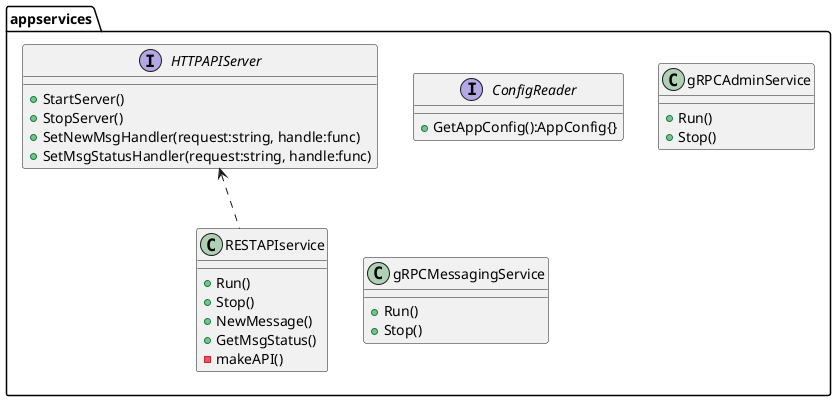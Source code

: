 @startuml app_services 
package appservices{
    interface ConfigReader{
        + GetAppConfig():AppConfig{}
    }
    class gRPCAdminService{
        +Run()
        +Stop()
    }
    together {
        class RESTAPIservice{
            + Run()
            + Stop()
            + NewMessage()
            + GetMsgStatus()
            - makeAPI()    
        }
        interface HTTPAPIServer{
            + StartServer()
            + StopServer()
            + SetNewMsgHandler(request:string, handle:func)
            + SetMsgStatusHandler(request:string, handle:func)
        }
        RESTAPIservice .up.> HTTPAPIServer
        class gRPCMessagingService{
            +Run()
            +Stop()
        }
    }
} 
@enduml

